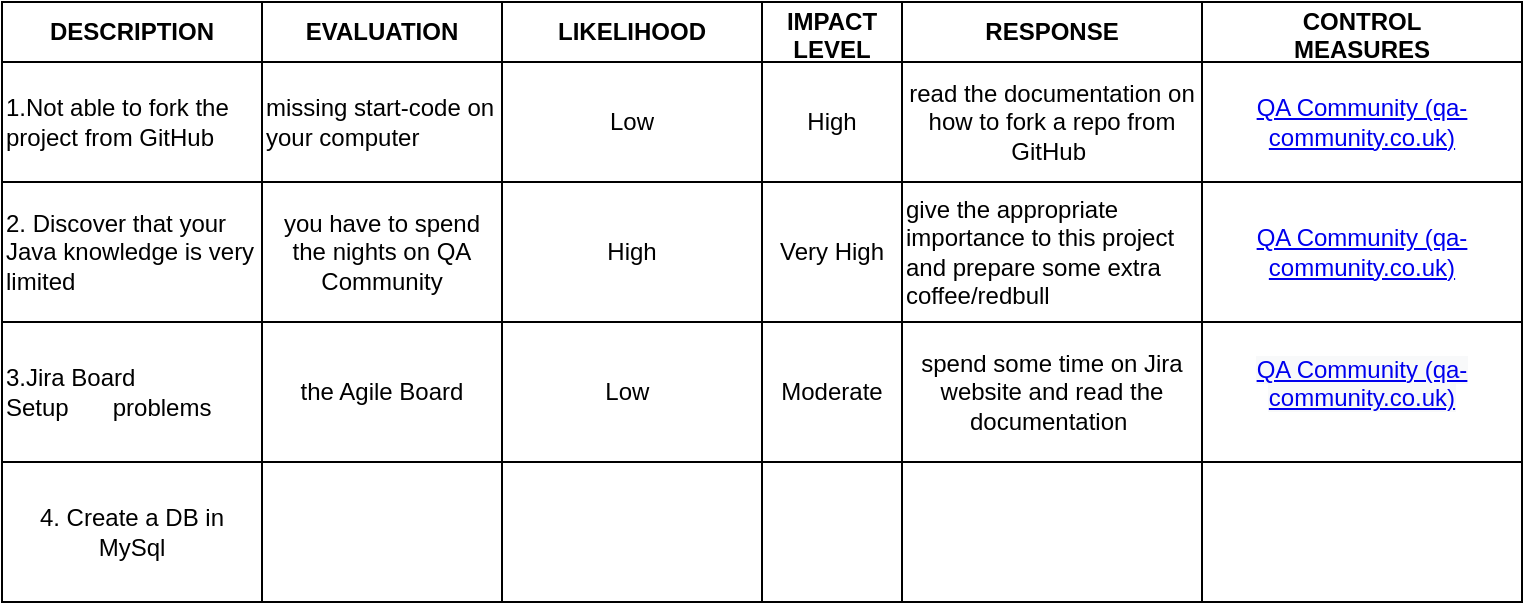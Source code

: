 <mxfile version="18.1.1" type="device"><diagram id="_boj_r3dWySd5yhWtAVu" name="Page-1"><mxGraphModel dx="1695" dy="482" grid="1" gridSize="10" guides="1" tooltips="1" connect="1" arrows="1" fold="1" page="1" pageScale="1" pageWidth="827" pageHeight="1169" math="0" shadow="0"><root><mxCell id="0"/><mxCell id="1" parent="0"/><mxCell id="VO1iwiwy_NY6quFZG12Q-2" value="" style="shape=table;html=1;whiteSpace=wrap;startSize=0;container=1;collapsible=0;childLayout=tableLayout;" vertex="1" parent="1"><mxGeometry x="-450" y="20" width="760" height="300" as="geometry"/></mxCell><mxCell id="VO1iwiwy_NY6quFZG12Q-15" style="shape=tableRow;horizontal=0;startSize=0;swimlaneHead=0;swimlaneBody=0;top=0;left=0;bottom=0;right=0;collapsible=0;dropTarget=0;fillColor=none;points=[[0,0.5],[1,0.5]];portConstraint=eastwest;" vertex="1" parent="VO1iwiwy_NY6quFZG12Q-2"><mxGeometry width="760" height="30" as="geometry"/></mxCell><mxCell id="VO1iwiwy_NY6quFZG12Q-16" value="&lt;b&gt;DESCRIPTION&lt;/b&gt;" style="shape=partialRectangle;html=1;whiteSpace=wrap;connectable=0;fillColor=none;top=0;left=0;bottom=0;right=0;overflow=hidden;" vertex="1" parent="VO1iwiwy_NY6quFZG12Q-15"><mxGeometry width="130" height="30" as="geometry"><mxRectangle width="130" height="30" as="alternateBounds"/></mxGeometry></mxCell><mxCell id="VO1iwiwy_NY6quFZG12Q-17" value="&lt;b&gt;EVALUATION&lt;/b&gt;" style="shape=partialRectangle;html=1;whiteSpace=wrap;connectable=0;fillColor=none;top=0;left=0;bottom=0;right=0;overflow=hidden;" vertex="1" parent="VO1iwiwy_NY6quFZG12Q-15"><mxGeometry x="130" width="120" height="30" as="geometry"><mxRectangle width="120" height="30" as="alternateBounds"/></mxGeometry></mxCell><mxCell id="VO1iwiwy_NY6quFZG12Q-18" value="&lt;b&gt;LIKELIHOOD&lt;/b&gt;" style="shape=partialRectangle;html=1;whiteSpace=wrap;connectable=0;fillColor=none;top=0;left=0;bottom=0;right=0;overflow=hidden;" vertex="1" parent="VO1iwiwy_NY6quFZG12Q-15"><mxGeometry x="250" width="130" height="30" as="geometry"><mxRectangle width="130" height="30" as="alternateBounds"/></mxGeometry></mxCell><mxCell id="VO1iwiwy_NY6quFZG12Q-19" value="&lt;b&gt;IMPACT&lt;/b&gt;&lt;br&gt;&lt;b&gt;LEVEL&lt;/b&gt;" style="shape=partialRectangle;html=1;whiteSpace=wrap;connectable=0;fillColor=none;top=0;left=0;bottom=0;right=0;overflow=hidden;" vertex="1" parent="VO1iwiwy_NY6quFZG12Q-15"><mxGeometry x="380" width="70" height="30" as="geometry"><mxRectangle width="70" height="30" as="alternateBounds"/></mxGeometry></mxCell><mxCell id="VO1iwiwy_NY6quFZG12Q-27" value="&lt;b&gt;RESPONSE&lt;/b&gt;" style="shape=partialRectangle;html=1;whiteSpace=wrap;connectable=0;fillColor=none;top=0;left=0;bottom=0;right=0;overflow=hidden;" vertex="1" parent="VO1iwiwy_NY6quFZG12Q-15"><mxGeometry x="450" width="150" height="30" as="geometry"><mxRectangle width="150" height="30" as="alternateBounds"/></mxGeometry></mxCell><mxCell id="VO1iwiwy_NY6quFZG12Q-23" value="&lt;b&gt;CONTROL&lt;br&gt;MEASURES&lt;/b&gt;" style="shape=partialRectangle;html=1;whiteSpace=wrap;connectable=0;fillColor=none;top=0;left=0;bottom=0;right=0;overflow=hidden;" vertex="1" parent="VO1iwiwy_NY6quFZG12Q-15"><mxGeometry x="600" width="160" height="30" as="geometry"><mxRectangle width="160" height="30" as="alternateBounds"/></mxGeometry></mxCell><mxCell id="VO1iwiwy_NY6quFZG12Q-3" value="" style="shape=tableRow;horizontal=0;startSize=0;swimlaneHead=0;swimlaneBody=0;top=0;left=0;bottom=0;right=0;collapsible=0;dropTarget=0;fillColor=none;points=[[0,0.5],[1,0.5]];portConstraint=eastwest;" vertex="1" parent="VO1iwiwy_NY6quFZG12Q-2"><mxGeometry y="30" width="760" height="60" as="geometry"/></mxCell><mxCell id="VO1iwiwy_NY6quFZG12Q-4" value="1.Not able to fork the project from GitHub" style="shape=partialRectangle;html=1;whiteSpace=wrap;connectable=0;fillColor=none;top=0;left=0;bottom=0;right=0;overflow=hidden;align=left;" vertex="1" parent="VO1iwiwy_NY6quFZG12Q-3"><mxGeometry width="130" height="60" as="geometry"><mxRectangle width="130" height="60" as="alternateBounds"/></mxGeometry></mxCell><mxCell id="VO1iwiwy_NY6quFZG12Q-5" value="missing start-code on your computer&lt;span style=&quot;white-space: pre;&quot;&gt;&#9;&lt;/span&gt;" style="shape=partialRectangle;html=1;whiteSpace=wrap;connectable=0;fillColor=none;top=0;left=0;bottom=0;right=0;overflow=hidden;align=left;" vertex="1" parent="VO1iwiwy_NY6quFZG12Q-3"><mxGeometry x="130" width="120" height="60" as="geometry"><mxRectangle width="120" height="60" as="alternateBounds"/></mxGeometry></mxCell><mxCell id="VO1iwiwy_NY6quFZG12Q-6" value="Low" style="shape=partialRectangle;html=1;whiteSpace=wrap;connectable=0;fillColor=none;top=0;left=0;bottom=0;right=0;overflow=hidden;" vertex="1" parent="VO1iwiwy_NY6quFZG12Q-3"><mxGeometry x="250" width="130" height="60" as="geometry"><mxRectangle width="130" height="60" as="alternateBounds"/></mxGeometry></mxCell><mxCell id="VO1iwiwy_NY6quFZG12Q-20" value="High" style="shape=partialRectangle;html=1;whiteSpace=wrap;connectable=0;fillColor=none;top=0;left=0;bottom=0;right=0;overflow=hidden;" vertex="1" parent="VO1iwiwy_NY6quFZG12Q-3"><mxGeometry x="380" width="70" height="60" as="geometry"><mxRectangle width="70" height="60" as="alternateBounds"/></mxGeometry></mxCell><mxCell id="VO1iwiwy_NY6quFZG12Q-28" value="read the documentation on how to fork a repo from GitHub&amp;nbsp;" style="shape=partialRectangle;html=1;whiteSpace=wrap;connectable=0;fillColor=none;top=0;left=0;bottom=0;right=0;overflow=hidden;" vertex="1" parent="VO1iwiwy_NY6quFZG12Q-3"><mxGeometry x="450" width="150" height="60" as="geometry"><mxRectangle width="150" height="60" as="alternateBounds"/></mxGeometry></mxCell><mxCell id="VO1iwiwy_NY6quFZG12Q-24" value="&lt;a href=&quot;https://qa-community.co.uk/~/_/learning/git/git--forking&quot;&gt;QA Community (qa-community.co.uk)&lt;/a&gt;" style="shape=partialRectangle;html=1;whiteSpace=wrap;connectable=0;fillColor=none;top=0;left=0;bottom=0;right=0;overflow=hidden;" vertex="1" parent="VO1iwiwy_NY6quFZG12Q-3"><mxGeometry x="600" width="160" height="60" as="geometry"><mxRectangle width="160" height="60" as="alternateBounds"/></mxGeometry></mxCell><mxCell id="VO1iwiwy_NY6quFZG12Q-7" value="" style="shape=tableRow;horizontal=0;startSize=0;swimlaneHead=0;swimlaneBody=0;top=0;left=0;bottom=0;right=0;collapsible=0;dropTarget=0;fillColor=none;points=[[0,0.5],[1,0.5]];portConstraint=eastwest;" vertex="1" parent="VO1iwiwy_NY6quFZG12Q-2"><mxGeometry y="90" width="760" height="70" as="geometry"/></mxCell><mxCell id="VO1iwiwy_NY6quFZG12Q-8" value="2. Discover that your Java knowledge is very limited" style="shape=partialRectangle;html=1;whiteSpace=wrap;connectable=0;fillColor=none;top=0;left=0;bottom=0;right=0;overflow=hidden;align=left;" vertex="1" parent="VO1iwiwy_NY6quFZG12Q-7"><mxGeometry width="130" height="70" as="geometry"><mxRectangle width="130" height="70" as="alternateBounds"/></mxGeometry></mxCell><mxCell id="VO1iwiwy_NY6quFZG12Q-9" value="you have to spend the nights on QA Community" style="shape=partialRectangle;html=1;whiteSpace=wrap;connectable=0;fillColor=none;top=0;left=0;bottom=0;right=0;overflow=hidden;" vertex="1" parent="VO1iwiwy_NY6quFZG12Q-7"><mxGeometry x="130" width="120" height="70" as="geometry"><mxRectangle width="120" height="70" as="alternateBounds"/></mxGeometry></mxCell><mxCell id="VO1iwiwy_NY6quFZG12Q-10" value="High" style="shape=partialRectangle;html=1;whiteSpace=wrap;connectable=0;fillColor=none;top=0;left=0;bottom=0;right=0;overflow=hidden;" vertex="1" parent="VO1iwiwy_NY6quFZG12Q-7"><mxGeometry x="250" width="130" height="70" as="geometry"><mxRectangle width="130" height="70" as="alternateBounds"/></mxGeometry></mxCell><mxCell id="VO1iwiwy_NY6quFZG12Q-21" value="Very High" style="shape=partialRectangle;html=1;whiteSpace=wrap;connectable=0;fillColor=none;top=0;left=0;bottom=0;right=0;overflow=hidden;" vertex="1" parent="VO1iwiwy_NY6quFZG12Q-7"><mxGeometry x="380" width="70" height="70" as="geometry"><mxRectangle width="70" height="70" as="alternateBounds"/></mxGeometry></mxCell><mxCell id="VO1iwiwy_NY6quFZG12Q-29" value="give the appropriate importance to this project and prepare some extra coffee/redbull" style="shape=partialRectangle;html=1;whiteSpace=wrap;connectable=0;fillColor=none;top=0;left=0;bottom=0;right=0;overflow=hidden;align=left;" vertex="1" parent="VO1iwiwy_NY6quFZG12Q-7"><mxGeometry x="450" width="150" height="70" as="geometry"><mxRectangle width="150" height="70" as="alternateBounds"/></mxGeometry></mxCell><mxCell id="VO1iwiwy_NY6quFZG12Q-25" value="&lt;a href=&quot;https://qa-community.co.uk/~/_/learning&quot;&gt;QA Community (qa-community.co.uk)&lt;/a&gt;" style="shape=partialRectangle;html=1;whiteSpace=wrap;connectable=0;fillColor=none;top=0;left=0;bottom=0;right=0;overflow=hidden;" vertex="1" parent="VO1iwiwy_NY6quFZG12Q-7"><mxGeometry x="600" width="160" height="70" as="geometry"><mxRectangle width="160" height="70" as="alternateBounds"/></mxGeometry></mxCell><mxCell id="VO1iwiwy_NY6quFZG12Q-11" value="" style="shape=tableRow;horizontal=0;startSize=0;swimlaneHead=0;swimlaneBody=0;top=0;left=0;bottom=0;right=0;collapsible=0;dropTarget=0;fillColor=none;points=[[0,0.5],[1,0.5]];portConstraint=eastwest;" vertex="1" parent="VO1iwiwy_NY6quFZG12Q-2"><mxGeometry y="160" width="760" height="70" as="geometry"/></mxCell><mxCell id="VO1iwiwy_NY6quFZG12Q-12" value="3.Jira Board Setup&lt;span style=&quot;white-space: pre;&quot;&gt;&#9;&lt;/span&gt;problems" style="shape=partialRectangle;html=1;whiteSpace=wrap;connectable=0;fillColor=none;top=0;left=0;bottom=0;right=0;overflow=hidden;align=left;" vertex="1" parent="VO1iwiwy_NY6quFZG12Q-11"><mxGeometry width="130" height="70" as="geometry"><mxRectangle width="130" height="70" as="alternateBounds"/></mxGeometry></mxCell><mxCell id="VO1iwiwy_NY6quFZG12Q-13" value="the Agile Board" style="shape=partialRectangle;html=1;whiteSpace=wrap;connectable=0;fillColor=none;top=0;left=0;bottom=0;right=0;overflow=hidden;" vertex="1" parent="VO1iwiwy_NY6quFZG12Q-11"><mxGeometry x="130" width="120" height="70" as="geometry"><mxRectangle width="120" height="70" as="alternateBounds"/></mxGeometry></mxCell><mxCell id="VO1iwiwy_NY6quFZG12Q-14" value="Low&lt;span style=&quot;white-space: pre;&quot;&gt;&#9;&lt;/span&gt;" style="shape=partialRectangle;html=1;whiteSpace=wrap;connectable=0;fillColor=none;top=0;left=0;bottom=0;right=0;overflow=hidden;pointerEvents=1;" vertex="1" parent="VO1iwiwy_NY6quFZG12Q-11"><mxGeometry x="250" width="130" height="70" as="geometry"><mxRectangle width="130" height="70" as="alternateBounds"/></mxGeometry></mxCell><mxCell id="VO1iwiwy_NY6quFZG12Q-22" value="Moderate" style="shape=partialRectangle;html=1;whiteSpace=wrap;connectable=0;fillColor=none;top=0;left=0;bottom=0;right=0;overflow=hidden;pointerEvents=1;" vertex="1" parent="VO1iwiwy_NY6quFZG12Q-11"><mxGeometry x="380" width="70" height="70" as="geometry"><mxRectangle width="70" height="70" as="alternateBounds"/></mxGeometry></mxCell><mxCell id="VO1iwiwy_NY6quFZG12Q-30" value="spend some time on Jira website and read the documentation&amp;nbsp;" style="shape=partialRectangle;html=1;whiteSpace=wrap;connectable=0;fillColor=none;top=0;left=0;bottom=0;right=0;overflow=hidden;pointerEvents=1;" vertex="1" parent="VO1iwiwy_NY6quFZG12Q-11"><mxGeometry x="450" width="150" height="70" as="geometry"><mxRectangle width="150" height="70" as="alternateBounds"/></mxGeometry></mxCell><mxCell id="VO1iwiwy_NY6quFZG12Q-26" value="&#10;&lt;a style=&quot;font-family: Helvetica; font-size: 12px; font-style: normal; font-variant-ligatures: normal; font-variant-caps: normal; font-weight: 400; letter-spacing: normal; orphans: 2; text-align: center; text-indent: 0px; text-transform: none; widows: 2; word-spacing: 0px; -webkit-text-stroke-width: 0px; background-color: rgb(248, 249, 250);&quot; href=&quot;https://qa-community.co.uk/~/_/learning&quot;&gt;QA Community (qa-community.co.uk)&lt;/a&gt;&#10;&#10;" style="shape=partialRectangle;html=1;whiteSpace=wrap;connectable=0;fillColor=none;top=0;left=0;bottom=0;right=0;overflow=hidden;pointerEvents=1;" vertex="1" parent="VO1iwiwy_NY6quFZG12Q-11"><mxGeometry x="600" width="160" height="70" as="geometry"><mxRectangle width="160" height="70" as="alternateBounds"/></mxGeometry></mxCell><mxCell id="VO1iwiwy_NY6quFZG12Q-32" style="shape=tableRow;horizontal=0;startSize=0;swimlaneHead=0;swimlaneBody=0;top=0;left=0;bottom=0;right=0;collapsible=0;dropTarget=0;fillColor=none;points=[[0,0.5],[1,0.5]];portConstraint=eastwest;" vertex="1" parent="VO1iwiwy_NY6quFZG12Q-2"><mxGeometry y="230" width="760" height="70" as="geometry"/></mxCell><mxCell id="VO1iwiwy_NY6quFZG12Q-33" value="&lt;div style=&quot;&quot;&gt;&lt;span style=&quot;background-color: initial;&quot;&gt;4. Create a DB in MySql&lt;/span&gt;&lt;/div&gt;" style="shape=partialRectangle;html=1;whiteSpace=wrap;connectable=0;fillColor=none;top=0;left=0;bottom=0;right=0;overflow=hidden;align=center;" vertex="1" parent="VO1iwiwy_NY6quFZG12Q-32"><mxGeometry width="130" height="70" as="geometry"><mxRectangle width="130" height="70" as="alternateBounds"/></mxGeometry></mxCell><mxCell id="VO1iwiwy_NY6quFZG12Q-34" style="shape=partialRectangle;html=1;whiteSpace=wrap;connectable=0;fillColor=none;top=0;left=0;bottom=0;right=0;overflow=hidden;" vertex="1" parent="VO1iwiwy_NY6quFZG12Q-32"><mxGeometry x="130" width="120" height="70" as="geometry"><mxRectangle width="120" height="70" as="alternateBounds"/></mxGeometry></mxCell><mxCell id="VO1iwiwy_NY6quFZG12Q-35" style="shape=partialRectangle;html=1;whiteSpace=wrap;connectable=0;fillColor=none;top=0;left=0;bottom=0;right=0;overflow=hidden;pointerEvents=1;" vertex="1" parent="VO1iwiwy_NY6quFZG12Q-32"><mxGeometry x="250" width="130" height="70" as="geometry"><mxRectangle width="130" height="70" as="alternateBounds"/></mxGeometry></mxCell><mxCell id="VO1iwiwy_NY6quFZG12Q-36" style="shape=partialRectangle;html=1;whiteSpace=wrap;connectable=0;fillColor=none;top=0;left=0;bottom=0;right=0;overflow=hidden;pointerEvents=1;" vertex="1" parent="VO1iwiwy_NY6quFZG12Q-32"><mxGeometry x="380" width="70" height="70" as="geometry"><mxRectangle width="70" height="70" as="alternateBounds"/></mxGeometry></mxCell><mxCell id="VO1iwiwy_NY6quFZG12Q-37" style="shape=partialRectangle;html=1;whiteSpace=wrap;connectable=0;fillColor=none;top=0;left=0;bottom=0;right=0;overflow=hidden;pointerEvents=1;" vertex="1" parent="VO1iwiwy_NY6quFZG12Q-32"><mxGeometry x="450" width="150" height="70" as="geometry"><mxRectangle width="150" height="70" as="alternateBounds"/></mxGeometry></mxCell><mxCell id="VO1iwiwy_NY6quFZG12Q-38" style="shape=partialRectangle;html=1;whiteSpace=wrap;connectable=0;fillColor=none;top=0;left=0;bottom=0;right=0;overflow=hidden;pointerEvents=1;" vertex="1" parent="VO1iwiwy_NY6quFZG12Q-32"><mxGeometry x="600" width="160" height="70" as="geometry"><mxRectangle width="160" height="70" as="alternateBounds"/></mxGeometry></mxCell></root></mxGraphModel></diagram></mxfile>